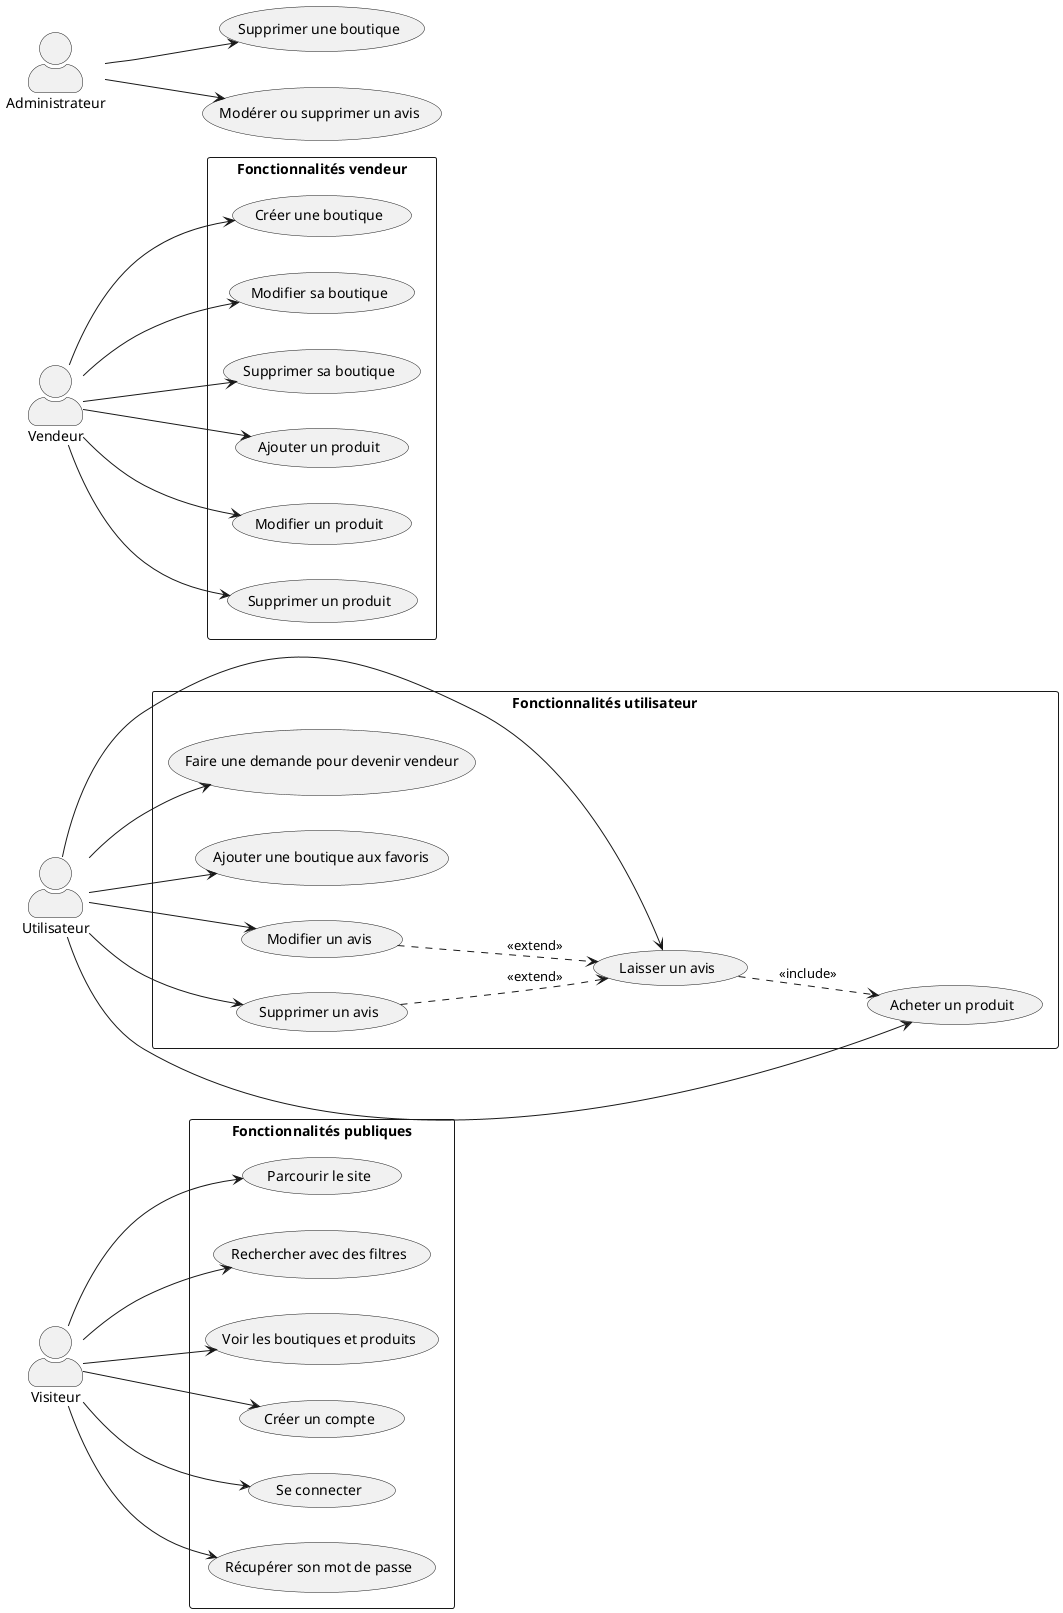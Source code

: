 @startuml DiagrammeCasUtilisation
left to right direction
skinparam actorStyle awesome
skinparam packageStyle rectangle

actor "Visiteur" as Visiteur
actor "Utilisateur" as Utilisateur
actor "Vendeur" as Vendeur
actor "Administrateur" as Admin

' ----- Fonctions accessibles à tous -----
package "Fonctionnalités publiques" {
  (Parcourir le site)
  (Rechercher avec des filtres)
  (Voir les boutiques et produits)
  (Créer un compte)
  (Se connecter)
  (Récupérer son mot de passe)

  Visiteur --> (Parcourir le site)
  Visiteur --> (Rechercher avec des filtres)
  Visiteur --> (Voir les boutiques et produits)
  Visiteur --> (Créer un compte)
  Visiteur --> (Se connecter)
  Visiteur --> (Récupérer son mot de passe)
}

' ----- Fonctions pour les utilisateurs connectés -----
package "Fonctionnalités utilisateur" {
  (Ajouter une boutique aux favoris)
  (Acheter un produit)
  (Laisser un avis)
  (Modifier un avis)
  (Supprimer un avis)
  (Faire une demande pour devenir vendeur)

  Utilisateur --> (Ajouter une boutique aux favoris)
  Utilisateur --> (Acheter un produit)
  Utilisateur --> (Laisser un avis)
  Utilisateur --> (Modifier un avis)
  Utilisateur --> (Supprimer un avis)
  Utilisateur --> (Faire une demande pour devenir vendeur)
}

' ----- Fonctions réservées aux vendeurs -----
package "Fonctionnalités vendeur" {
  (Créer une boutique)
  (Modifier sa boutique)
  (Supprimer sa boutique)
  (Ajouter un produit)
  (Modifier un produit)
  (Supprimer un produit)

  Vendeur --> (Créer une boutique)
  Vendeur --> (Modifier sa boutique)
  Vendeur --> (Supprimer sa boutique)
  Vendeur --> (Ajouter un produit)
  Vendeur --> (Modifier un produit)
  Vendeur --> (Supprimer un produit)
}

' ----- Fonctions d'administration -----
  (Supprimer une boutique)
  (Modérer ou supprimer un avis)

  Admin --> (Supprimer une boutique)
  Admin --> (Modérer ou supprimer un avis)


' ----- Relations UML spéciales -----
(Laisser un avis) ..> (Acheter un produit) : <<include>>
(Modifier un avis) ..> (Laisser un avis) : <<extend>>
(Supprimer un avis) ..> (Laisser un avis) : <<extend>>

@enduml
